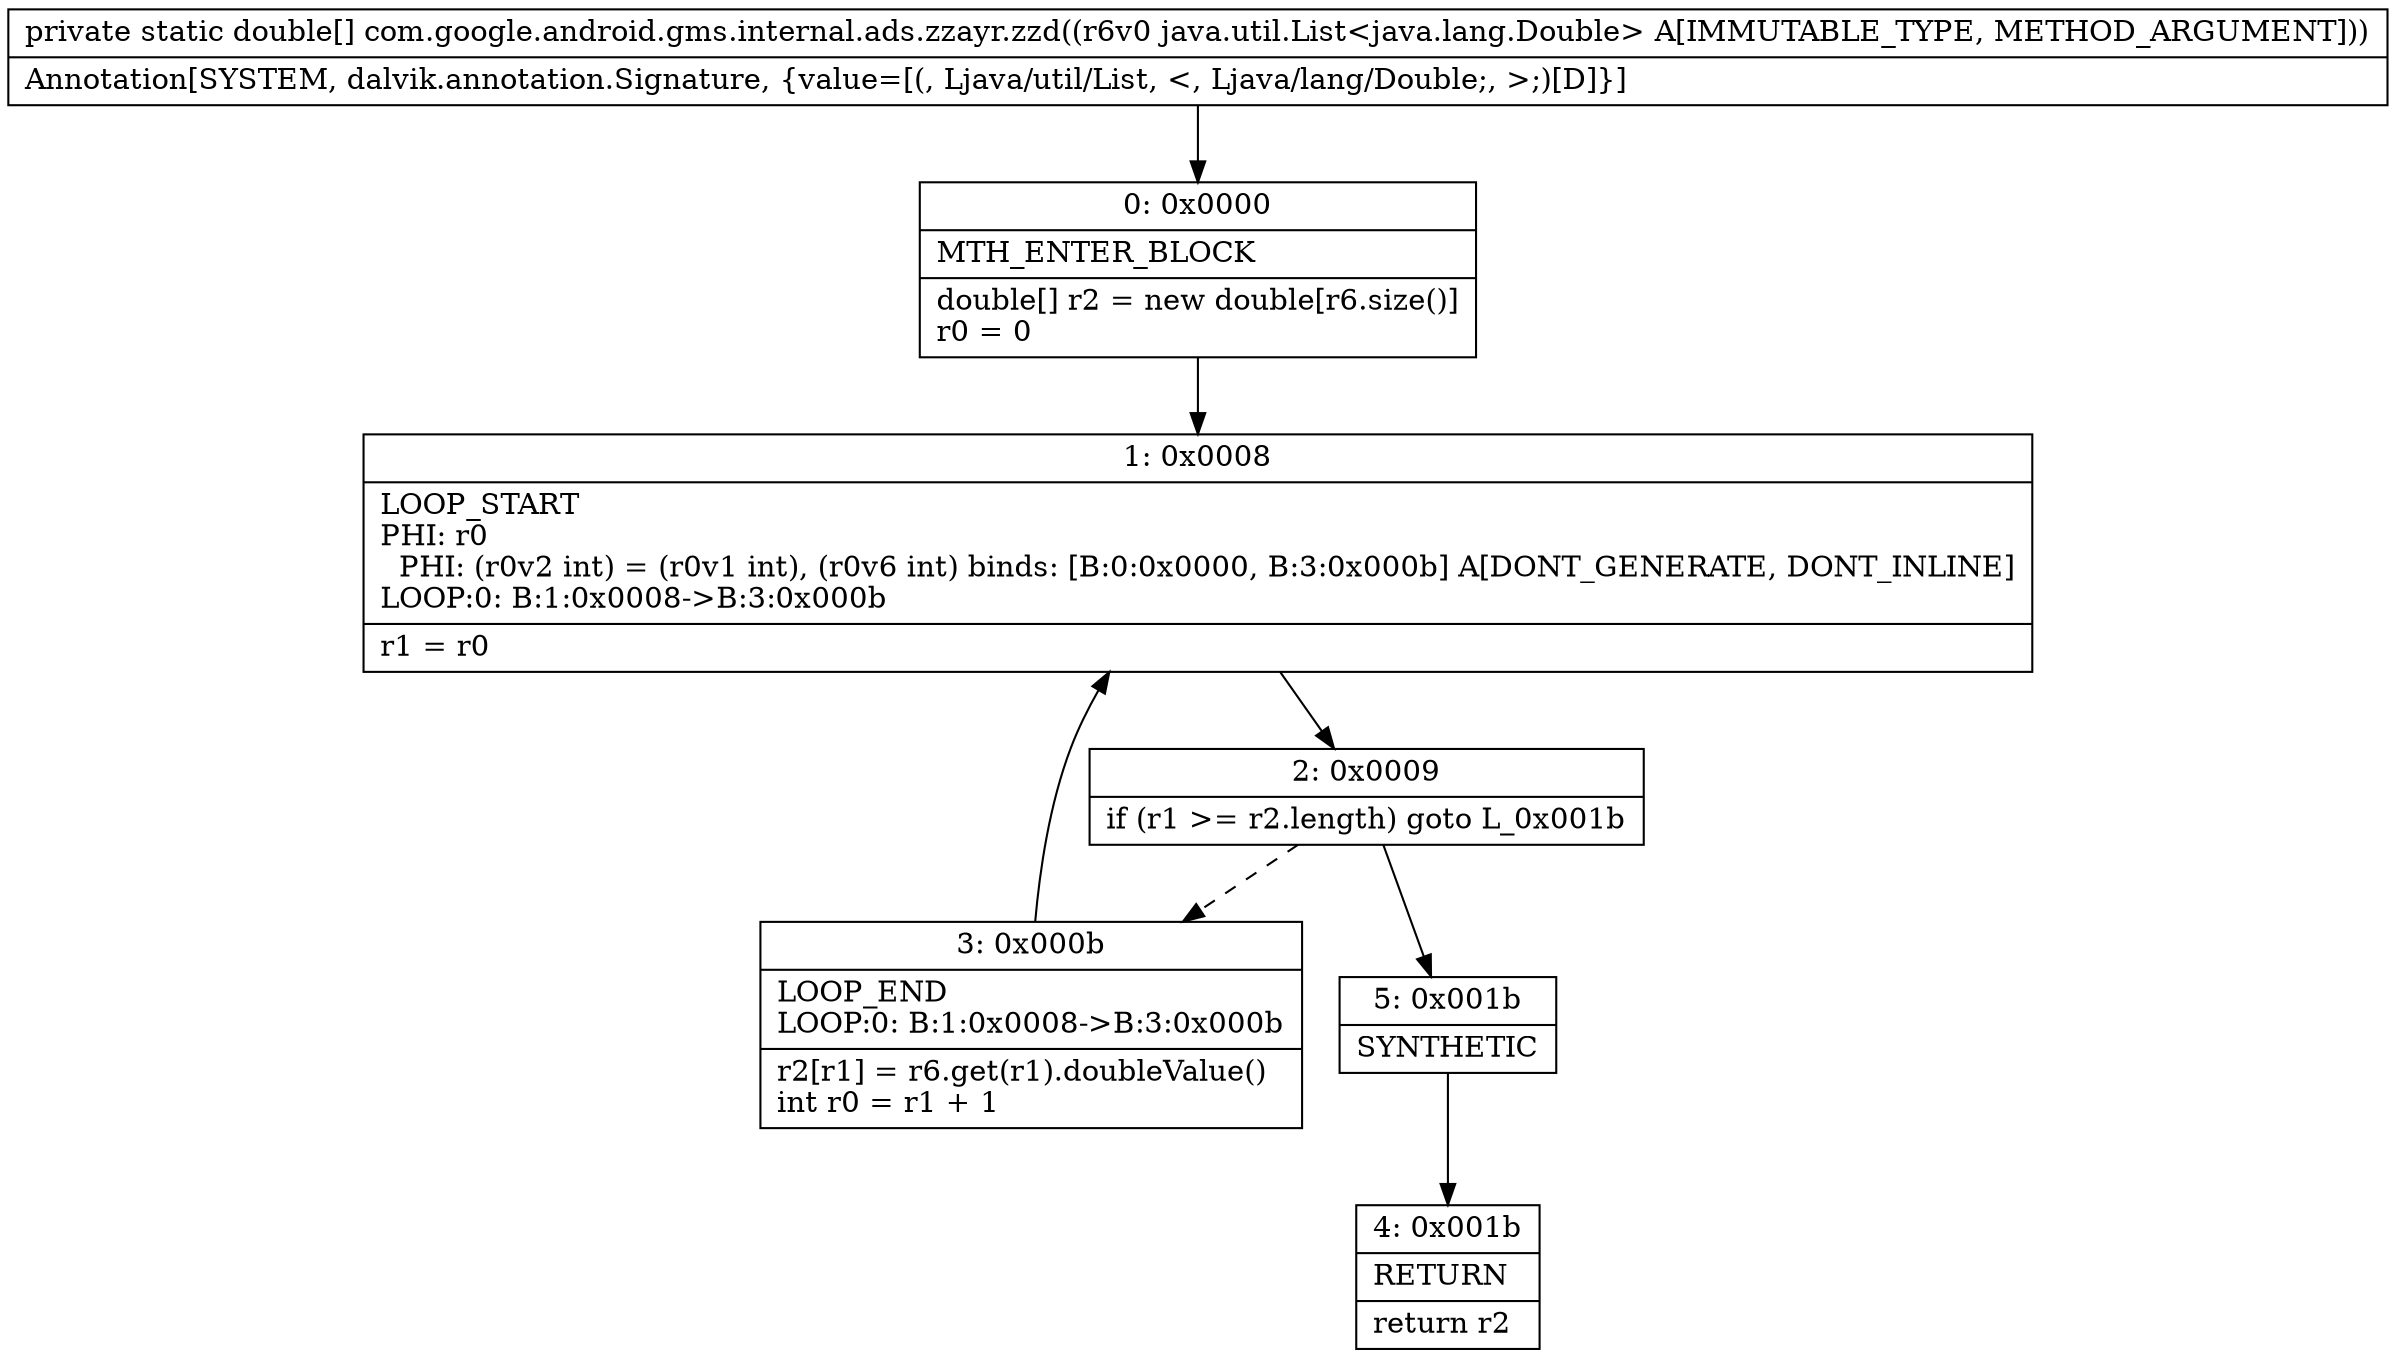 digraph "CFG forcom.google.android.gms.internal.ads.zzayr.zzd(Ljava\/util\/List;)[D" {
Node_0 [shape=record,label="{0\:\ 0x0000|MTH_ENTER_BLOCK\l|double[] r2 = new double[r6.size()]\lr0 = 0\l}"];
Node_1 [shape=record,label="{1\:\ 0x0008|LOOP_START\lPHI: r0 \l  PHI: (r0v2 int) = (r0v1 int), (r0v6 int) binds: [B:0:0x0000, B:3:0x000b] A[DONT_GENERATE, DONT_INLINE]\lLOOP:0: B:1:0x0008\-\>B:3:0x000b\l|r1 = r0\l}"];
Node_2 [shape=record,label="{2\:\ 0x0009|if (r1 \>= r2.length) goto L_0x001b\l}"];
Node_3 [shape=record,label="{3\:\ 0x000b|LOOP_END\lLOOP:0: B:1:0x0008\-\>B:3:0x000b\l|r2[r1] = r6.get(r1).doubleValue()\lint r0 = r1 + 1\l}"];
Node_4 [shape=record,label="{4\:\ 0x001b|RETURN\l|return r2\l}"];
Node_5 [shape=record,label="{5\:\ 0x001b|SYNTHETIC\l}"];
MethodNode[shape=record,label="{private static double[] com.google.android.gms.internal.ads.zzayr.zzd((r6v0 java.util.List\<java.lang.Double\> A[IMMUTABLE_TYPE, METHOD_ARGUMENT]))  | Annotation[SYSTEM, dalvik.annotation.Signature, \{value=[(, Ljava\/util\/List, \<, Ljava\/lang\/Double;, \>;)[D]\}]\l}"];
MethodNode -> Node_0;
Node_0 -> Node_1;
Node_1 -> Node_2;
Node_2 -> Node_3[style=dashed];
Node_2 -> Node_5;
Node_3 -> Node_1;
Node_5 -> Node_4;
}

